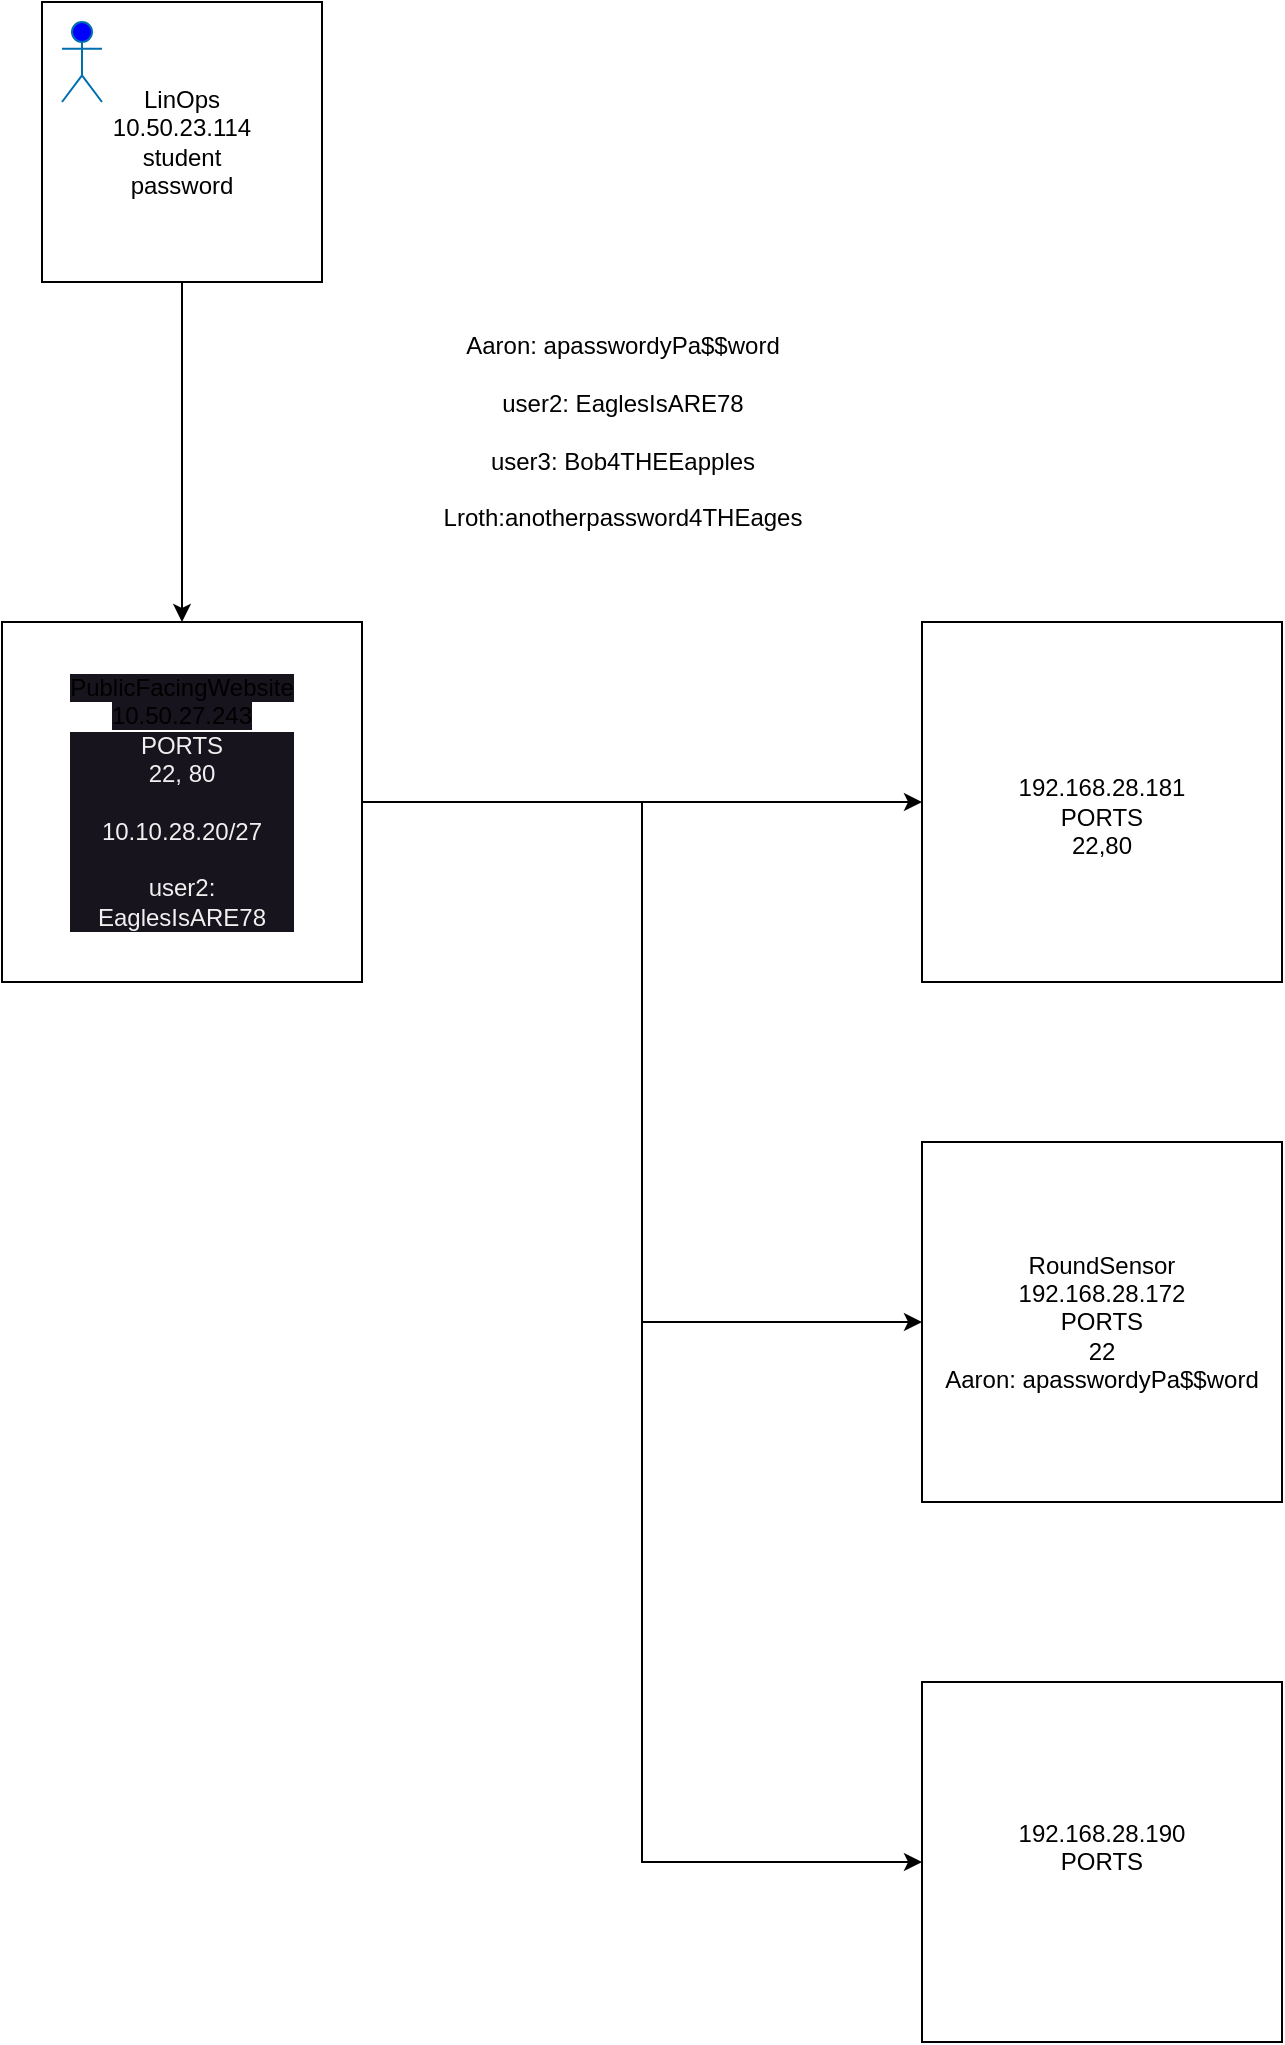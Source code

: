 <mxfile version="21.3.6" type="github">
  <diagram name="Page-1" id="PmOiHuo0T5l7wru5VKFK">
    <mxGraphModel dx="1362" dy="775" grid="1" gridSize="10" guides="1" tooltips="1" connect="1" arrows="1" fold="1" page="0" pageScale="1" pageWidth="850" pageHeight="1100" math="0" shadow="0">
      <root>
        <mxCell id="0" />
        <mxCell id="1" parent="0" />
        <mxCell id="fXcX4MBUzGKfJCSOtUdT-1" value="" style="group" vertex="1" connectable="0" parent="1">
          <mxGeometry x="300" y="140" width="140" height="140" as="geometry" />
        </mxCell>
        <mxCell id="fXcX4MBUzGKfJCSOtUdT-2" value="&lt;div&gt;LinOps&lt;/div&gt;10.50.23.114&lt;div&gt;student&lt;br&gt;&lt;/div&gt;&lt;div&gt;password&lt;br&gt;&lt;/div&gt;" style="whiteSpace=wrap;html=1;aspect=fixed;" vertex="1" parent="fXcX4MBUzGKfJCSOtUdT-1">
          <mxGeometry width="140" height="140" as="geometry" />
        </mxCell>
        <mxCell id="fXcX4MBUzGKfJCSOtUdT-3" value="" style="shape=umlActor;verticalLabelPosition=bottom;verticalAlign=top;html=1;outlineConnect=0;fillColor=#0000FF;fontColor=#ffffff;strokeColor=#006EAF;" vertex="1" parent="fXcX4MBUzGKfJCSOtUdT-1">
          <mxGeometry x="10" y="10" width="20" height="40" as="geometry" />
        </mxCell>
        <mxCell id="fXcX4MBUzGKfJCSOtUdT-7" style="edgeStyle=orthogonalEdgeStyle;rounded=0;orthogonalLoop=1;jettySize=auto;html=1;entryX=0.5;entryY=0;entryDx=0;entryDy=0;" edge="1" parent="1" source="fXcX4MBUzGKfJCSOtUdT-2" target="fXcX4MBUzGKfJCSOtUdT-12">
          <mxGeometry relative="1" as="geometry">
            <mxPoint x="369.438" y="440" as="targetPoint" />
          </mxGeometry>
        </mxCell>
        <mxCell id="fXcX4MBUzGKfJCSOtUdT-10" value="&lt;br&gt;192.168.28.181&lt;br&gt;PORTS&lt;br&gt;22,80&lt;br&gt;" style="whiteSpace=wrap;html=1;aspect=fixed;" vertex="1" parent="1">
          <mxGeometry x="740" y="450" width="180" height="180" as="geometry" />
        </mxCell>
        <mxCell id="fXcX4MBUzGKfJCSOtUdT-11" style="edgeStyle=orthogonalEdgeStyle;rounded=0;orthogonalLoop=1;jettySize=auto;html=1;exitX=1;exitY=0.5;exitDx=0;exitDy=0;" edge="1" parent="1" source="fXcX4MBUzGKfJCSOtUdT-12" target="fXcX4MBUzGKfJCSOtUdT-10">
          <mxGeometry relative="1" as="geometry">
            <mxPoint x="369.4" y="620" as="sourcePoint" />
          </mxGeometry>
        </mxCell>
        <mxCell id="fXcX4MBUzGKfJCSOtUdT-15" style="edgeStyle=orthogonalEdgeStyle;rounded=0;orthogonalLoop=1;jettySize=auto;html=1;entryX=0;entryY=0.5;entryDx=0;entryDy=0;" edge="1" parent="1" source="fXcX4MBUzGKfJCSOtUdT-12" target="fXcX4MBUzGKfJCSOtUdT-14">
          <mxGeometry relative="1" as="geometry" />
        </mxCell>
        <mxCell id="fXcX4MBUzGKfJCSOtUdT-17" style="edgeStyle=orthogonalEdgeStyle;rounded=0;orthogonalLoop=1;jettySize=auto;html=1;entryX=0;entryY=0.5;entryDx=0;entryDy=0;" edge="1" parent="1" source="fXcX4MBUzGKfJCSOtUdT-12" target="fXcX4MBUzGKfJCSOtUdT-16">
          <mxGeometry relative="1" as="geometry" />
        </mxCell>
        <mxCell id="fXcX4MBUzGKfJCSOtUdT-12" value="&lt;span style=&quot;orphans: 2; text-align: center; text-indent: 0px; widows: 2; background-color: rgb(24, 20, 29); text-decoration-thickness: initial; text-decoration-style: initial; text-decoration-color: initial; float: none; display: inline !important;&quot;&gt;PublicFacingWebsite&lt;br&gt;10.50.27.243&lt;/span&gt;&lt;div style=&quot;border-color: rgb(0, 0, 0); color: rgb(240, 240, 240); font-family: Helvetica; font-size: 12px; font-style: normal; font-variant-ligatures: normal; font-variant-caps: normal; font-weight: 400; letter-spacing: normal; orphans: 2; text-align: center; text-indent: 0px; text-transform: none; widows: 2; word-spacing: 0px; -webkit-text-stroke-width: 0px; background-color: rgb(24, 20, 29); text-decoration-thickness: initial; text-decoration-style: initial; text-decoration-color: initial;&quot;&gt;PORTS&lt;/div&gt;&lt;div style=&quot;border-color: rgb(0, 0, 0); color: rgb(240, 240, 240); font-family: Helvetica; font-size: 12px; font-style: normal; font-variant-ligatures: normal; font-variant-caps: normal; font-weight: 400; letter-spacing: normal; orphans: 2; text-align: center; text-indent: 0px; text-transform: none; widows: 2; word-spacing: 0px; -webkit-text-stroke-width: 0px; background-color: rgb(24, 20, 29); text-decoration-thickness: initial; text-decoration-style: initial; text-decoration-color: initial;&quot;&gt;22, 80&lt;/div&gt;&lt;div style=&quot;border-color: rgb(0, 0, 0); color: rgb(240, 240, 240); font-family: Helvetica; font-size: 12px; font-style: normal; font-variant-ligatures: normal; font-variant-caps: normal; font-weight: 400; letter-spacing: normal; orphans: 2; text-align: center; text-indent: 0px; text-transform: none; widows: 2; word-spacing: 0px; -webkit-text-stroke-width: 0px; background-color: rgb(24, 20, 29); text-decoration-thickness: initial; text-decoration-style: initial; text-decoration-color: initial;&quot;&gt;&lt;br style=&quot;border-color: rgb(0, 0, 0);&quot;&gt;&lt;/div&gt;&lt;div style=&quot;border-color: rgb(0, 0, 0); color: rgb(240, 240, 240); font-family: Helvetica; font-size: 12px; font-style: normal; font-variant-ligatures: normal; font-variant-caps: normal; font-weight: 400; letter-spacing: normal; orphans: 2; text-align: center; text-indent: 0px; text-transform: none; widows: 2; word-spacing: 0px; -webkit-text-stroke-width: 0px; background-color: rgb(24, 20, 29); text-decoration-thickness: initial; text-decoration-style: initial; text-decoration-color: initial;&quot;&gt;10.10.28.20/27&lt;/div&gt;&lt;div style=&quot;border-color: rgb(0, 0, 0); color: rgb(240, 240, 240); font-family: Helvetica; font-size: 12px; font-style: normal; font-variant-ligatures: normal; font-variant-caps: normal; font-weight: 400; letter-spacing: normal; orphans: 2; text-align: center; text-indent: 0px; text-transform: none; widows: 2; word-spacing: 0px; -webkit-text-stroke-width: 0px; background-color: rgb(24, 20, 29); text-decoration-thickness: initial; text-decoration-style: initial; text-decoration-color: initial;&quot;&gt;&lt;br style=&quot;border-color: rgb(0, 0, 0);&quot;&gt;&lt;/div&gt;&lt;div style=&quot;border-color: rgb(0, 0, 0); color: rgb(240, 240, 240); font-family: Helvetica; font-size: 12px; font-style: normal; font-variant-ligatures: normal; font-variant-caps: normal; font-weight: 400; letter-spacing: normal; orphans: 2; text-align: center; text-indent: 0px; text-transform: none; widows: 2; word-spacing: 0px; -webkit-text-stroke-width: 0px; background-color: rgb(24, 20, 29); text-decoration-thickness: initial; text-decoration-style: initial; text-decoration-color: initial;&quot;&gt;user2:&lt;/div&gt;&lt;div style=&quot;border-color: rgb(0, 0, 0); color: rgb(240, 240, 240); font-family: Helvetica; font-size: 12px; font-style: normal; font-variant-ligatures: normal; font-variant-caps: normal; font-weight: 400; letter-spacing: normal; orphans: 2; text-align: center; text-indent: 0px; text-transform: none; widows: 2; word-spacing: 0px; -webkit-text-stroke-width: 0px; background-color: rgb(24, 20, 29); text-decoration-thickness: initial; text-decoration-style: initial; text-decoration-color: initial;&quot;&gt;EaglesIsARE78&lt;/div&gt;" style="whiteSpace=wrap;html=1;aspect=fixed;" vertex="1" parent="1">
          <mxGeometry x="280" y="450" width="180" height="180" as="geometry" />
        </mxCell>
        <mxCell id="fXcX4MBUzGKfJCSOtUdT-13" value="Aaron:&amp;nbsp;apasswordyPa$$word&lt;br style=&quot;&quot;&gt;&lt;br style=&quot;&quot;&gt;&lt;span style=&quot;&quot;&gt;user2:&amp;nbsp;EaglesIsARE78&lt;/span&gt;&lt;br style=&quot;&quot;&gt;&lt;br style=&quot;&quot;&gt;&lt;span style=&quot;&quot;&gt;user3:&amp;nbsp;Bob4THEEapples&lt;/span&gt;&lt;br style=&quot;&quot;&gt;&lt;br style=&quot;&quot;&gt;&lt;span style=&quot;&quot;&gt;Lroth:anotherpassword4THEages&lt;/span&gt;" style="text;html=1;align=center;verticalAlign=middle;resizable=0;points=[];autosize=1;strokeColor=none;fillColor=none;" vertex="1" parent="1">
          <mxGeometry x="490" y="300" width="200" height="110" as="geometry" />
        </mxCell>
        <mxCell id="fXcX4MBUzGKfJCSOtUdT-14" value="RoundSensor&lt;br&gt;192.168.28.172&lt;br&gt;PORTS&lt;br&gt;22&lt;br&gt;Aaron:&amp;nbsp;apasswordyPa$$word" style="whiteSpace=wrap;html=1;aspect=fixed;" vertex="1" parent="1">
          <mxGeometry x="740" y="710" width="180" height="180" as="geometry" />
        </mxCell>
        <mxCell id="fXcX4MBUzGKfJCSOtUdT-16" value="192.168.28.190&lt;br&gt;PORTS&lt;br&gt;&lt;br&gt;" style="whiteSpace=wrap;html=1;aspect=fixed;" vertex="1" parent="1">
          <mxGeometry x="740" y="980" width="180" height="180" as="geometry" />
        </mxCell>
      </root>
    </mxGraphModel>
  </diagram>
</mxfile>
